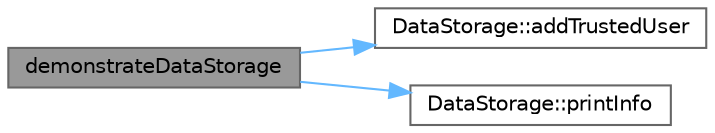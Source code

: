 digraph "demonstrateDataStorage"
{
 // LATEX_PDF_SIZE
  bgcolor="transparent";
  edge [fontname=Helvetica,fontsize=10,labelfontname=Helvetica,labelfontsize=10];
  node [fontname=Helvetica,fontsize=10,shape=box,height=0.2,width=0.4];
  rankdir="LR";
  Node1 [id="Node000001",label="demonstrateDataStorage",height=0.2,width=0.4,color="gray40", fillcolor="grey60", style="filled", fontcolor="black",tooltip="Демонстрационная функция для тестирования класса DataStorage."];
  Node1 -> Node2 [id="edge1_Node000001_Node000002",color="steelblue1",style="solid",tooltip=" "];
  Node2 [id="Node000002",label="DataStorage::addTrustedUser",height=0.2,width=0.4,color="grey40", fillcolor="white", style="filled",URL="$class_data_storage.html#af2b1093344e0c7ea21319a915d6db755",tooltip="Добавляет пользователя в список доверенных."];
  Node1 -> Node3 [id="edge2_Node000001_Node000003",color="steelblue1",style="solid",tooltip=" "];
  Node3 [id="Node000003",label="DataStorage::printInfo",height=0.2,width=0.4,color="grey40", fillcolor="white", style="filled",URL="$class_data_storage.html#a4214c4c14f987a6c8866d437a59d3b1e",tooltip="Выводит информацию о хранилище в человекочитаемом формате."];
}
